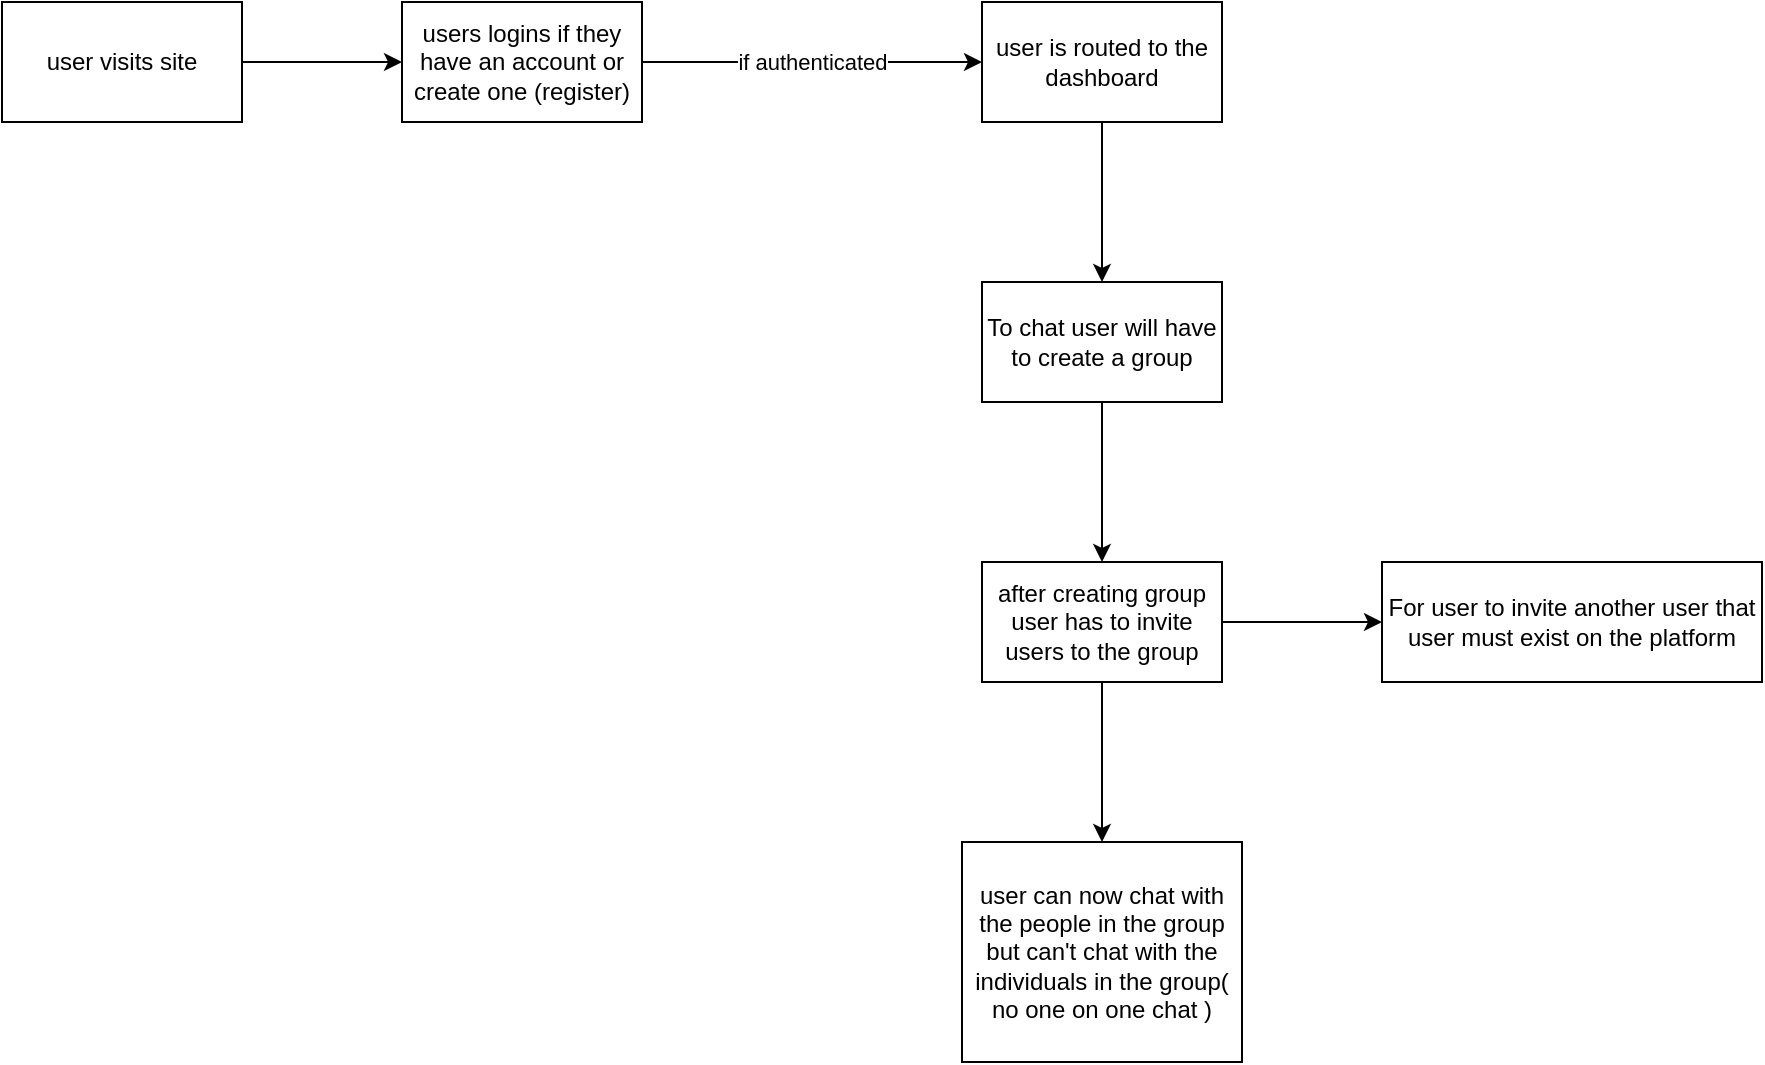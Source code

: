 <mxfile>
    <diagram id="eC_1A9pF2P8F91y_mcba" name="Page-1">
        <mxGraphModel dx="904" dy="524" grid="1" gridSize="10" guides="1" tooltips="1" connect="1" arrows="1" fold="1" page="1" pageScale="1" pageWidth="827" pageHeight="1169" math="0" shadow="0">
            <root>
                <mxCell id="0"/>
                <mxCell id="1" parent="0"/>
                <mxCell id="4" value="" style="edgeStyle=none;html=1;" edge="1" parent="1" source="2" target="3">
                    <mxGeometry relative="1" as="geometry"/>
                </mxCell>
                <mxCell id="2" value="user visits site" style="rounded=0;whiteSpace=wrap;html=1;" vertex="1" parent="1">
                    <mxGeometry x="80" y="220" width="120" height="60" as="geometry"/>
                </mxCell>
                <mxCell id="6" value="if authenticated" style="edgeStyle=none;html=1;" edge="1" parent="1" source="3" target="5">
                    <mxGeometry relative="1" as="geometry"/>
                </mxCell>
                <mxCell id="3" value="users logins if they have an account or create one (register)" style="whiteSpace=wrap;html=1;rounded=0;" vertex="1" parent="1">
                    <mxGeometry x="280" y="220" width="120" height="60" as="geometry"/>
                </mxCell>
                <mxCell id="8" value="" style="edgeStyle=none;html=1;" edge="1" parent="1" source="5" target="7">
                    <mxGeometry relative="1" as="geometry"/>
                </mxCell>
                <mxCell id="5" value="user is routed to the dashboard" style="whiteSpace=wrap;html=1;rounded=0;" vertex="1" parent="1">
                    <mxGeometry x="570" y="220" width="120" height="60" as="geometry"/>
                </mxCell>
                <mxCell id="10" value="" style="edgeStyle=none;html=1;" edge="1" parent="1" source="7" target="9">
                    <mxGeometry relative="1" as="geometry"/>
                </mxCell>
                <mxCell id="7" value="To chat user will have to create a group" style="whiteSpace=wrap;html=1;rounded=0;" vertex="1" parent="1">
                    <mxGeometry x="570" y="360" width="120" height="60" as="geometry"/>
                </mxCell>
                <mxCell id="12" value="" style="edgeStyle=none;html=1;" edge="1" parent="1" source="9" target="11">
                    <mxGeometry relative="1" as="geometry"/>
                </mxCell>
                <mxCell id="14" value="" style="edgeStyle=none;html=1;" edge="1" parent="1" source="9" target="13">
                    <mxGeometry relative="1" as="geometry"/>
                </mxCell>
                <mxCell id="9" value="after creating group user has to invite users to the group" style="whiteSpace=wrap;html=1;rounded=0;" vertex="1" parent="1">
                    <mxGeometry x="570" y="500" width="120" height="60" as="geometry"/>
                </mxCell>
                <mxCell id="11" value="For user to invite another user that user must exist on the platform" style="whiteSpace=wrap;html=1;rounded=0;" vertex="1" parent="1">
                    <mxGeometry x="770" y="500" width="190" height="60" as="geometry"/>
                </mxCell>
                <mxCell id="13" value="user can now chat with the people in the group but can't chat with the individuals in the group( no one on one chat )" style="whiteSpace=wrap;html=1;rounded=0;" vertex="1" parent="1">
                    <mxGeometry x="560" y="640" width="140" height="110" as="geometry"/>
                </mxCell>
            </root>
        </mxGraphModel>
    </diagram>
</mxfile>